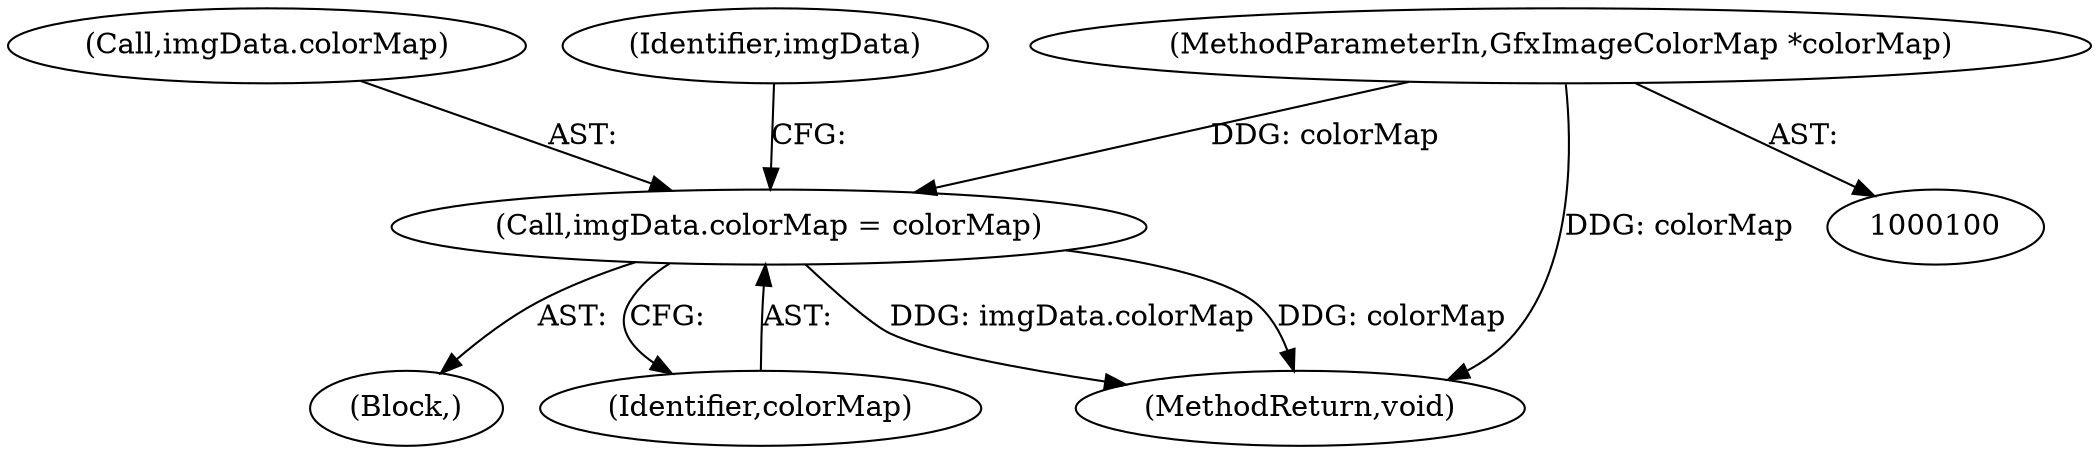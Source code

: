 digraph "0_poppler_7b2d314a61fd0e12f47c62996cb49ec0d1ba747a_12@pointer" {
"1000303" [label="(Call,imgData.colorMap = colorMap)"];
"1000106" [label="(MethodParameterIn,GfxImageColorMap *colorMap)"];
"1000303" [label="(Call,imgData.colorMap = colorMap)"];
"1000111" [label="(Block,)"];
"1000307" [label="(Identifier,colorMap)"];
"1000304" [label="(Call,imgData.colorMap)"];
"1000106" [label="(MethodParameterIn,GfxImageColorMap *colorMap)"];
"1000310" [label="(Identifier,imgData)"];
"1000665" [label="(MethodReturn,void)"];
"1000303" -> "1000111"  [label="AST: "];
"1000303" -> "1000307"  [label="CFG: "];
"1000304" -> "1000303"  [label="AST: "];
"1000307" -> "1000303"  [label="AST: "];
"1000310" -> "1000303"  [label="CFG: "];
"1000303" -> "1000665"  [label="DDG: imgData.colorMap"];
"1000303" -> "1000665"  [label="DDG: colorMap"];
"1000106" -> "1000303"  [label="DDG: colorMap"];
"1000106" -> "1000100"  [label="AST: "];
"1000106" -> "1000665"  [label="DDG: colorMap"];
}
